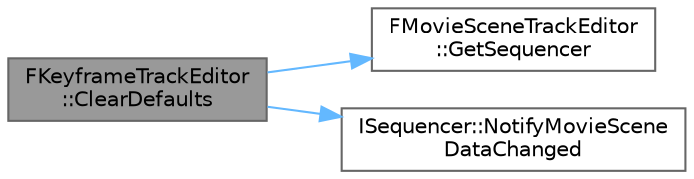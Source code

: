 digraph "FKeyframeTrackEditor::ClearDefaults"
{
 // INTERACTIVE_SVG=YES
 // LATEX_PDF_SIZE
  bgcolor="transparent";
  edge [fontname=Helvetica,fontsize=10,labelfontname=Helvetica,labelfontsize=10];
  node [fontname=Helvetica,fontsize=10,shape=box,height=0.2,width=0.4];
  rankdir="LR";
  Node1 [id="Node000001",label="FKeyframeTrackEditor\l::ClearDefaults",height=0.2,width=0.4,color="gray40", fillcolor="grey60", style="filled", fontcolor="black",tooltip=" "];
  Node1 -> Node2 [id="edge1_Node000001_Node000002",color="steelblue1",style="solid",tooltip=" "];
  Node2 [id="Node000002",label="FMovieSceneTrackEditor\l::GetSequencer",height=0.2,width=0.4,color="grey40", fillcolor="white", style="filled",URL="$df/d4e/classFMovieSceneTrackEditor.html#a17cc04f08607798f17bf6c71b7d55aa6",tooltip=" "];
  Node1 -> Node3 [id="edge2_Node000001_Node000003",color="steelblue1",style="solid",tooltip=" "];
  Node3 [id="Node000003",label="ISequencer::NotifyMovieScene\lDataChanged",height=0.2,width=0.4,color="grey40", fillcolor="white", style="filled",URL="$d7/dde/classISequencer.html#ad8107aec1fc57fd249cc29a061b4b663",tooltip=" "];
}
